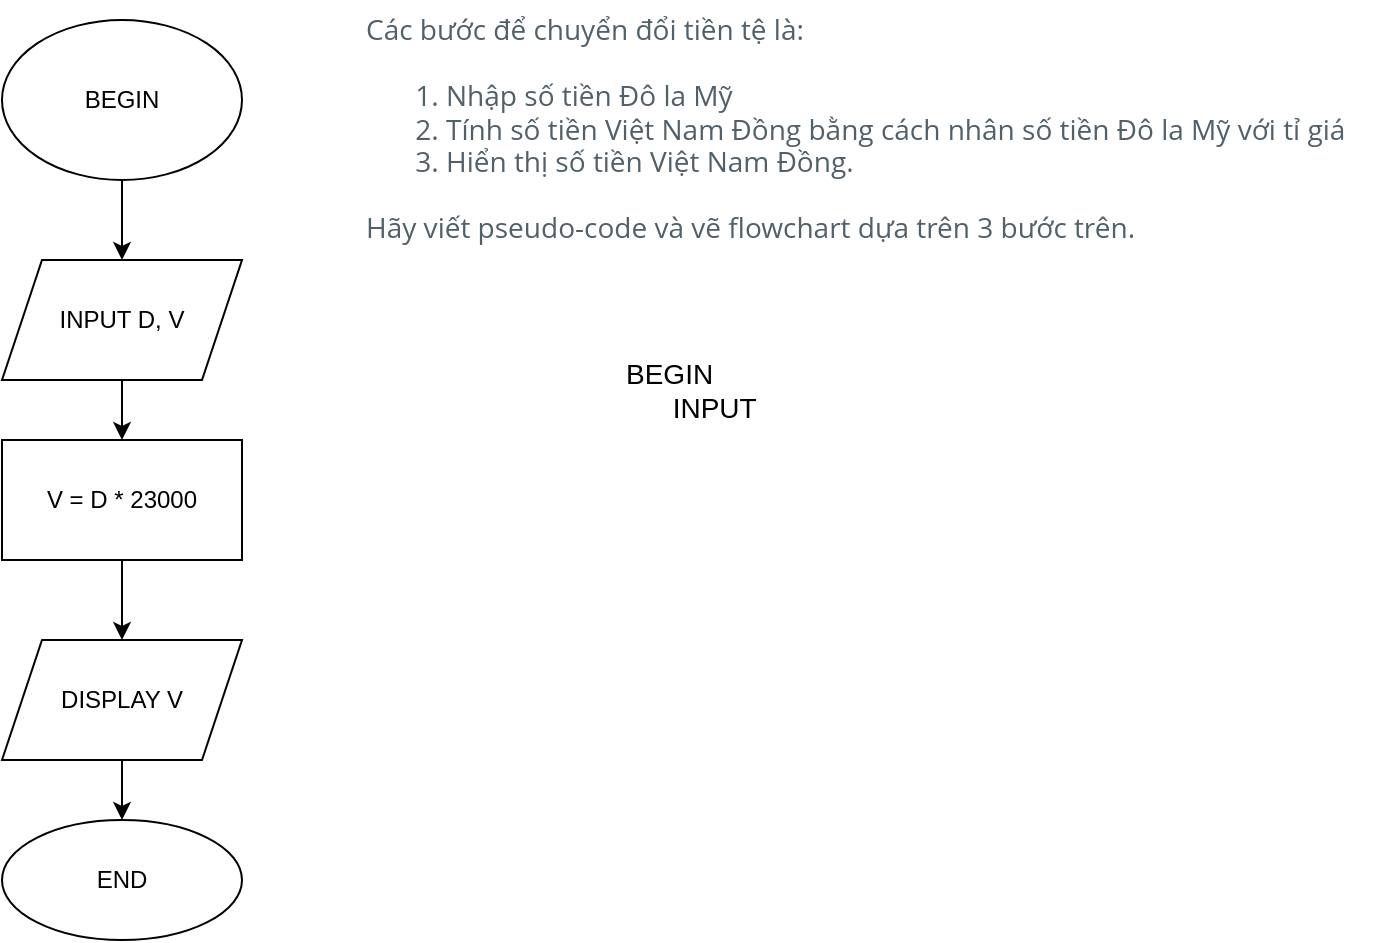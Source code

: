 <mxfile version="20.2.3" type="device"><diagram id="4I0KQYRffMv-QbbqHhmi" name="Page-1"><mxGraphModel dx="1278" dy="675" grid="1" gridSize="10" guides="1" tooltips="1" connect="1" arrows="1" fold="1" page="1" pageScale="1" pageWidth="850" pageHeight="1100" math="0" shadow="0"><root><mxCell id="0"/><mxCell id="1" parent="0"/><mxCell id="BiZnUQT6X3hpGCyF6cVV-3" value="" style="edgeStyle=orthogonalEdgeStyle;rounded=0;orthogonalLoop=1;jettySize=auto;html=1;" edge="1" parent="1" source="BiZnUQT6X3hpGCyF6cVV-1" target="BiZnUQT6X3hpGCyF6cVV-2"><mxGeometry relative="1" as="geometry"/></mxCell><mxCell id="BiZnUQT6X3hpGCyF6cVV-1" value="BEGIN" style="ellipse;whiteSpace=wrap;html=1;" vertex="1" parent="1"><mxGeometry x="70" y="50" width="120" height="80" as="geometry"/></mxCell><mxCell id="BiZnUQT6X3hpGCyF6cVV-5" value="" style="edgeStyle=orthogonalEdgeStyle;rounded=0;orthogonalLoop=1;jettySize=auto;html=1;" edge="1" parent="1" source="BiZnUQT6X3hpGCyF6cVV-2" target="BiZnUQT6X3hpGCyF6cVV-4"><mxGeometry relative="1" as="geometry"/></mxCell><mxCell id="BiZnUQT6X3hpGCyF6cVV-2" value="INPUT D, V" style="shape=parallelogram;perimeter=parallelogramPerimeter;whiteSpace=wrap;html=1;fixedSize=1;" vertex="1" parent="1"><mxGeometry x="70" y="170" width="120" height="60" as="geometry"/></mxCell><mxCell id="BiZnUQT6X3hpGCyF6cVV-7" value="" style="edgeStyle=orthogonalEdgeStyle;rounded=0;orthogonalLoop=1;jettySize=auto;html=1;" edge="1" parent="1" source="BiZnUQT6X3hpGCyF6cVV-4" target="BiZnUQT6X3hpGCyF6cVV-6"><mxGeometry relative="1" as="geometry"/></mxCell><mxCell id="BiZnUQT6X3hpGCyF6cVV-4" value="V = D * 23000" style="whiteSpace=wrap;html=1;" vertex="1" parent="1"><mxGeometry x="70" y="260" width="120" height="60" as="geometry"/></mxCell><mxCell id="BiZnUQT6X3hpGCyF6cVV-9" value="" style="edgeStyle=orthogonalEdgeStyle;rounded=0;orthogonalLoop=1;jettySize=auto;html=1;" edge="1" parent="1" source="BiZnUQT6X3hpGCyF6cVV-6" target="BiZnUQT6X3hpGCyF6cVV-8"><mxGeometry relative="1" as="geometry"/></mxCell><mxCell id="BiZnUQT6X3hpGCyF6cVV-6" value="DISPLAY V" style="shape=parallelogram;perimeter=parallelogramPerimeter;whiteSpace=wrap;html=1;fixedSize=1;" vertex="1" parent="1"><mxGeometry x="70" y="360" width="120" height="60" as="geometry"/></mxCell><mxCell id="BiZnUQT6X3hpGCyF6cVV-8" value="END" style="ellipse;whiteSpace=wrap;html=1;" vertex="1" parent="1"><mxGeometry x="70" y="450" width="120" height="60" as="geometry"/></mxCell><mxCell id="BiZnUQT6X3hpGCyF6cVV-11" value="&lt;p style=&quot;box-sizing: border-box; margin-top: 0px; margin-bottom: 1rem; color: rgb(82, 96, 105); font-family: &amp;quot;Open Sans&amp;quot;, sans-serif; font-size: 14px; font-style: normal; font-variant-ligatures: normal; font-variant-caps: normal; font-weight: 400; letter-spacing: normal; orphans: 2; text-align: left; text-indent: 0px; text-transform: none; white-space: normal; widows: 2; word-spacing: 0px; -webkit-text-stroke-width: 0px; background-color: rgb(255, 255, 255); text-decoration-thickness: initial; text-decoration-style: initial; text-decoration-color: initial;&quot;&gt;Các bước để chuyển đổi tiền tệ là:&lt;/p&gt;&lt;ol id=&quot;yui_3_17_2_1_1670153351665_44&quot; style=&quot;box-sizing: border-box; margin-top: 0px; margin-bottom: 1rem; color: rgb(82, 96, 105); font-family: &amp;quot;Open Sans&amp;quot;, sans-serif; font-size: 14px; font-style: normal; font-variant-ligatures: normal; font-variant-caps: normal; font-weight: 400; letter-spacing: normal; orphans: 2; text-align: left; text-indent: 0px; text-transform: none; white-space: normal; widows: 2; word-spacing: 0px; -webkit-text-stroke-width: 0px; background-color: rgb(255, 255, 255); text-decoration-thickness: initial; text-decoration-style: initial; text-decoration-color: initial;&quot;&gt;&lt;li style=&quot;box-sizing: border-box;&quot;&gt;Nhập số tiền Đô la Mỹ&lt;/li&gt;&lt;li style=&quot;box-sizing: border-box;&quot;&gt;Tính số tiền Việt Nam Đồng bằng cách nhân số tiền Đô la Mỹ với tỉ giá&lt;/li&gt;&lt;li id=&quot;yui_3_17_2_1_1670153351665_43&quot; style=&quot;box-sizing: border-box;&quot;&gt;Hiển thị số tiền Việt Nam Đồng.&lt;/li&gt;&lt;/ol&gt;&lt;p style=&quot;box-sizing: border-box; margin-top: 0px; margin-bottom: 1rem; color: rgb(82, 96, 105); font-family: &amp;quot;Open Sans&amp;quot;, sans-serif; font-size: 14px; font-style: normal; font-variant-ligatures: normal; font-variant-caps: normal; font-weight: 400; letter-spacing: normal; orphans: 2; text-align: left; text-indent: 0px; text-transform: none; white-space: normal; widows: 2; word-spacing: 0px; -webkit-text-stroke-width: 0px; background-color: rgb(255, 255, 255); text-decoration-thickness: initial; text-decoration-style: initial; text-decoration-color: initial;&quot;&gt;Hãy viết pseudo-code và vẽ flowchart dựa trên 3 bước trên.&lt;/p&gt;" style="text;whiteSpace=wrap;html=1;" vertex="1" parent="1"><mxGeometry x="250" y="40" width="510" height="150" as="geometry"/></mxCell><mxCell id="BiZnUQT6X3hpGCyF6cVV-12" value="&lt;font style=&quot;font-size: 14px;&quot;&gt;BEGIN&lt;br&gt;&amp;nbsp; &amp;nbsp; &amp;nbsp; INPUT&amp;nbsp;&lt;br&gt;&lt;/font&gt;" style="text;html=1;align=left;verticalAlign=middle;resizable=0;points=[];autosize=1;strokeColor=none;fillColor=none;" vertex="1" parent="1"><mxGeometry x="380" y="210" width="90" height="50" as="geometry"/></mxCell></root></mxGraphModel></diagram></mxfile>